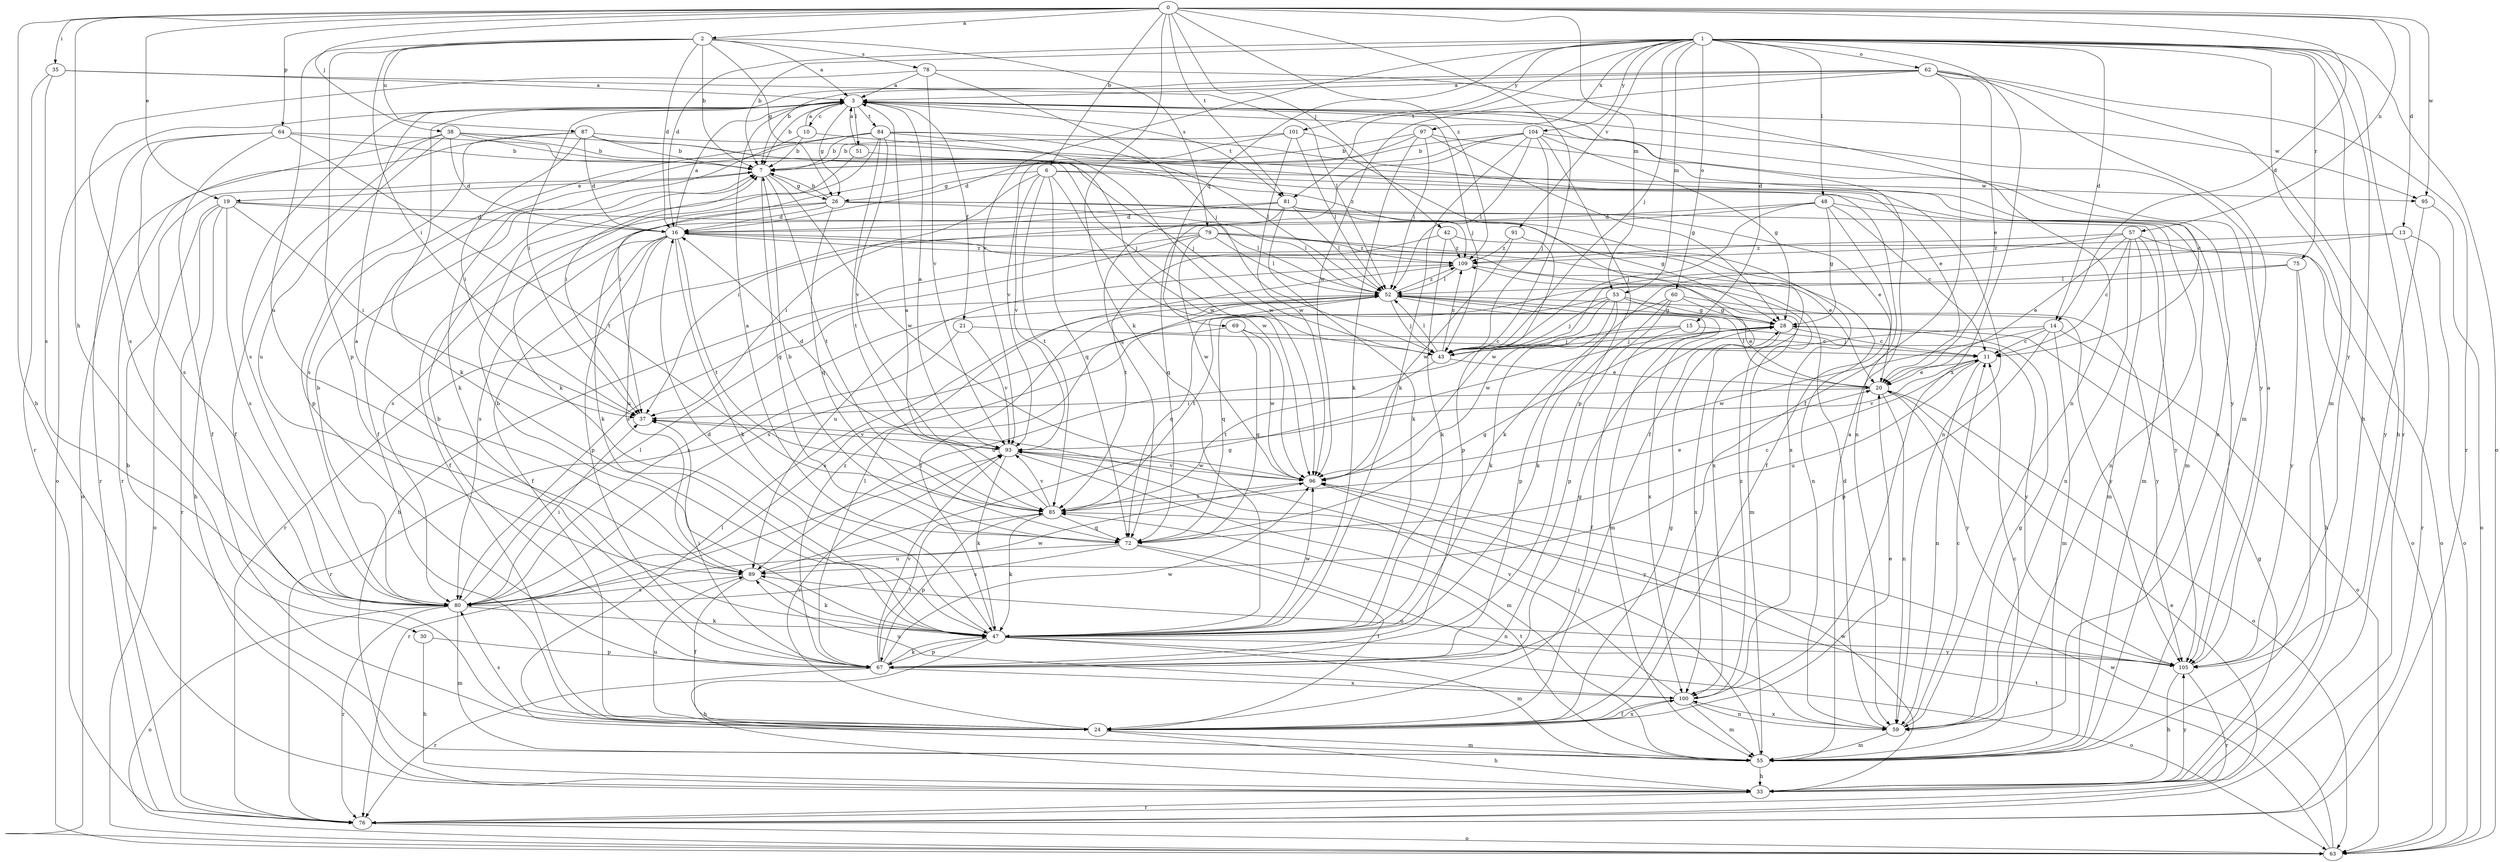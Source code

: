 strict digraph  {
0;
1;
2;
3;
6;
7;
10;
11;
13;
14;
15;
16;
19;
20;
21;
24;
26;
28;
30;
33;
35;
37;
38;
42;
43;
47;
48;
51;
52;
53;
55;
57;
59;
60;
62;
63;
64;
67;
69;
72;
75;
76;
78;
79;
80;
81;
84;
85;
87;
89;
91;
93;
95;
96;
97;
100;
101;
104;
105;
109;
0 -> 2  [label=a];
0 -> 6  [label=b];
0 -> 13  [label=d];
0 -> 14  [label=d];
0 -> 19  [label=e];
0 -> 30  [label=h];
0 -> 33  [label=h];
0 -> 35  [label=i];
0 -> 38  [label=j];
0 -> 42  [label=j];
0 -> 43  [label=j];
0 -> 47  [label=k];
0 -> 53  [label=m];
0 -> 57  [label=n];
0 -> 64  [label=p];
0 -> 81  [label=t];
0 -> 95  [label=w];
0 -> 109  [label=z];
1 -> 7  [label=b];
1 -> 14  [label=d];
1 -> 15  [label=d];
1 -> 16  [label=d];
1 -> 33  [label=h];
1 -> 43  [label=j];
1 -> 48  [label=l];
1 -> 53  [label=m];
1 -> 55  [label=m];
1 -> 60  [label=o];
1 -> 62  [label=o];
1 -> 63  [label=o];
1 -> 69  [label=q];
1 -> 75  [label=r];
1 -> 76  [label=r];
1 -> 81  [label=t];
1 -> 91  [label=v];
1 -> 93  [label=v];
1 -> 97  [label=x];
1 -> 100  [label=x];
1 -> 101  [label=y];
1 -> 104  [label=y];
1 -> 105  [label=y];
2 -> 3  [label=a];
2 -> 7  [label=b];
2 -> 16  [label=d];
2 -> 26  [label=g];
2 -> 37  [label=i];
2 -> 67  [label=p];
2 -> 78  [label=s];
2 -> 79  [label=s];
2 -> 87  [label=u];
2 -> 89  [label=u];
3 -> 7  [label=b];
3 -> 10  [label=c];
3 -> 21  [label=f];
3 -> 26  [label=g];
3 -> 43  [label=j];
3 -> 47  [label=k];
3 -> 51  [label=l];
3 -> 63  [label=o];
3 -> 80  [label=s];
3 -> 81  [label=t];
3 -> 84  [label=t];
3 -> 95  [label=w];
3 -> 105  [label=y];
6 -> 26  [label=g];
6 -> 37  [label=i];
6 -> 55  [label=m];
6 -> 72  [label=q];
6 -> 85  [label=t];
6 -> 93  [label=v];
6 -> 95  [label=w];
6 -> 96  [label=w];
7 -> 19  [label=e];
7 -> 26  [label=g];
7 -> 72  [label=q];
7 -> 85  [label=t];
7 -> 96  [label=w];
10 -> 3  [label=a];
10 -> 7  [label=b];
10 -> 20  [label=e];
10 -> 47  [label=k];
11 -> 20  [label=e];
11 -> 59  [label=n];
11 -> 89  [label=u];
11 -> 93  [label=v];
13 -> 47  [label=k];
13 -> 63  [label=o];
13 -> 76  [label=r];
13 -> 109  [label=z];
14 -> 11  [label=c];
14 -> 43  [label=j];
14 -> 55  [label=m];
14 -> 63  [label=o];
14 -> 67  [label=p];
14 -> 96  [label=w];
15 -> 24  [label=f];
15 -> 43  [label=j];
15 -> 89  [label=u];
15 -> 105  [label=y];
16 -> 3  [label=a];
16 -> 20  [label=e];
16 -> 24  [label=f];
16 -> 47  [label=k];
16 -> 67  [label=p];
16 -> 80  [label=s];
16 -> 85  [label=t];
16 -> 89  [label=u];
16 -> 109  [label=z];
19 -> 16  [label=d];
19 -> 33  [label=h];
19 -> 37  [label=i];
19 -> 52  [label=l];
19 -> 63  [label=o];
19 -> 76  [label=r];
19 -> 80  [label=s];
20 -> 37  [label=i];
20 -> 52  [label=l];
20 -> 59  [label=n];
20 -> 63  [label=o];
20 -> 105  [label=y];
21 -> 11  [label=c];
21 -> 76  [label=r];
21 -> 93  [label=v];
24 -> 20  [label=e];
24 -> 28  [label=g];
24 -> 33  [label=h];
24 -> 55  [label=m];
24 -> 80  [label=s];
24 -> 89  [label=u];
24 -> 93  [label=v];
24 -> 100  [label=x];
26 -> 7  [label=b];
26 -> 16  [label=d];
26 -> 24  [label=f];
26 -> 28  [label=g];
26 -> 47  [label=k];
26 -> 52  [label=l];
26 -> 72  [label=q];
26 -> 100  [label=x];
28 -> 11  [label=c];
28 -> 43  [label=j];
28 -> 100  [label=x];
30 -> 33  [label=h];
30 -> 67  [label=p];
33 -> 28  [label=g];
33 -> 76  [label=r];
33 -> 96  [label=w];
33 -> 105  [label=y];
35 -> 3  [label=a];
35 -> 52  [label=l];
35 -> 76  [label=r];
35 -> 80  [label=s];
37 -> 93  [label=v];
38 -> 7  [label=b];
38 -> 16  [label=d];
38 -> 24  [label=f];
38 -> 43  [label=j];
38 -> 59  [label=n];
38 -> 76  [label=r];
38 -> 89  [label=u];
42 -> 47  [label=k];
42 -> 63  [label=o];
42 -> 85  [label=t];
42 -> 109  [label=z];
43 -> 20  [label=e];
43 -> 52  [label=l];
43 -> 85  [label=t];
43 -> 109  [label=z];
47 -> 7  [label=b];
47 -> 16  [label=d];
47 -> 33  [label=h];
47 -> 52  [label=l];
47 -> 55  [label=m];
47 -> 63  [label=o];
47 -> 67  [label=p];
47 -> 96  [label=w];
47 -> 105  [label=y];
48 -> 11  [label=c];
48 -> 16  [label=d];
48 -> 24  [label=f];
48 -> 28  [label=g];
48 -> 43  [label=j];
48 -> 59  [label=n];
48 -> 72  [label=q];
51 -> 3  [label=a];
51 -> 37  [label=i];
51 -> 96  [label=w];
52 -> 28  [label=g];
52 -> 43  [label=j];
52 -> 55  [label=m];
52 -> 72  [label=q];
52 -> 80  [label=s];
52 -> 100  [label=x];
52 -> 105  [label=y];
52 -> 109  [label=z];
53 -> 20  [label=e];
53 -> 28  [label=g];
53 -> 43  [label=j];
53 -> 47  [label=k];
53 -> 67  [label=p];
53 -> 85  [label=t];
53 -> 96  [label=w];
55 -> 3  [label=a];
55 -> 7  [label=b];
55 -> 11  [label=c];
55 -> 33  [label=h];
55 -> 37  [label=i];
55 -> 52  [label=l];
55 -> 85  [label=t];
57 -> 11  [label=c];
57 -> 20  [label=e];
57 -> 55  [label=m];
57 -> 59  [label=n];
57 -> 63  [label=o];
57 -> 96  [label=w];
57 -> 105  [label=y];
57 -> 109  [label=z];
59 -> 11  [label=c];
59 -> 16  [label=d];
59 -> 28  [label=g];
59 -> 55  [label=m];
59 -> 100  [label=x];
60 -> 28  [label=g];
60 -> 47  [label=k];
60 -> 67  [label=p];
60 -> 72  [label=q];
60 -> 105  [label=y];
62 -> 3  [label=a];
62 -> 7  [label=b];
62 -> 20  [label=e];
62 -> 24  [label=f];
62 -> 33  [label=h];
62 -> 37  [label=i];
62 -> 55  [label=m];
62 -> 76  [label=r];
62 -> 96  [label=w];
63 -> 85  [label=t];
63 -> 96  [label=w];
64 -> 7  [label=b];
64 -> 24  [label=f];
64 -> 43  [label=j];
64 -> 76  [label=r];
64 -> 80  [label=s];
64 -> 85  [label=t];
67 -> 7  [label=b];
67 -> 28  [label=g];
67 -> 37  [label=i];
67 -> 47  [label=k];
67 -> 52  [label=l];
67 -> 76  [label=r];
67 -> 85  [label=t];
67 -> 93  [label=v];
67 -> 96  [label=w];
67 -> 100  [label=x];
67 -> 109  [label=z];
69 -> 11  [label=c];
69 -> 72  [label=q];
69 -> 80  [label=s];
69 -> 96  [label=w];
72 -> 3  [label=a];
72 -> 7  [label=b];
72 -> 11  [label=c];
72 -> 24  [label=f];
72 -> 28  [label=g];
72 -> 59  [label=n];
72 -> 80  [label=s];
72 -> 89  [label=u];
75 -> 33  [label=h];
75 -> 52  [label=l];
75 -> 80  [label=s];
75 -> 105  [label=y];
76 -> 20  [label=e];
76 -> 63  [label=o];
78 -> 3  [label=a];
78 -> 43  [label=j];
78 -> 59  [label=n];
78 -> 80  [label=s];
78 -> 93  [label=v];
79 -> 33  [label=h];
79 -> 52  [label=l];
79 -> 59  [label=n];
79 -> 76  [label=r];
79 -> 80  [label=s];
79 -> 96  [label=w];
79 -> 100  [label=x];
79 -> 109  [label=z];
80 -> 7  [label=b];
80 -> 37  [label=i];
80 -> 47  [label=k];
80 -> 52  [label=l];
80 -> 55  [label=m];
80 -> 63  [label=o];
80 -> 76  [label=r];
80 -> 96  [label=w];
81 -> 16  [label=d];
81 -> 20  [label=e];
81 -> 37  [label=i];
81 -> 47  [label=k];
81 -> 52  [label=l];
81 -> 55  [label=m];
81 -> 80  [label=s];
84 -> 7  [label=b];
84 -> 24  [label=f];
84 -> 47  [label=k];
84 -> 52  [label=l];
84 -> 59  [label=n];
84 -> 80  [label=s];
84 -> 85  [label=t];
84 -> 93  [label=v];
84 -> 96  [label=w];
85 -> 3  [label=a];
85 -> 20  [label=e];
85 -> 47  [label=k];
85 -> 67  [label=p];
85 -> 72  [label=q];
85 -> 93  [label=v];
87 -> 7  [label=b];
87 -> 16  [label=d];
87 -> 37  [label=i];
87 -> 63  [label=o];
87 -> 67  [label=p];
87 -> 105  [label=y];
87 -> 109  [label=z];
89 -> 3  [label=a];
89 -> 24  [label=f];
89 -> 28  [label=g];
89 -> 47  [label=k];
89 -> 80  [label=s];
91 -> 67  [label=p];
91 -> 96  [label=w];
91 -> 109  [label=z];
93 -> 3  [label=a];
93 -> 16  [label=d];
93 -> 47  [label=k];
93 -> 55  [label=m];
93 -> 76  [label=r];
93 -> 96  [label=w];
95 -> 63  [label=o];
95 -> 105  [label=y];
96 -> 85  [label=t];
96 -> 93  [label=v];
96 -> 105  [label=y];
97 -> 7  [label=b];
97 -> 11  [label=c];
97 -> 16  [label=d];
97 -> 28  [label=g];
97 -> 47  [label=k];
97 -> 52  [label=l];
100 -> 24  [label=f];
100 -> 55  [label=m];
100 -> 59  [label=n];
100 -> 89  [label=u];
100 -> 93  [label=v];
100 -> 109  [label=z];
101 -> 7  [label=b];
101 -> 24  [label=f];
101 -> 52  [label=l];
101 -> 93  [label=v];
101 -> 96  [label=w];
104 -> 7  [label=b];
104 -> 28  [label=g];
104 -> 37  [label=i];
104 -> 43  [label=j];
104 -> 47  [label=k];
104 -> 52  [label=l];
104 -> 59  [label=n];
104 -> 67  [label=p];
104 -> 72  [label=q];
105 -> 3  [label=a];
105 -> 33  [label=h];
105 -> 76  [label=r];
105 -> 89  [label=u];
109 -> 52  [label=l];
109 -> 55  [label=m];
109 -> 89  [label=u];
}
